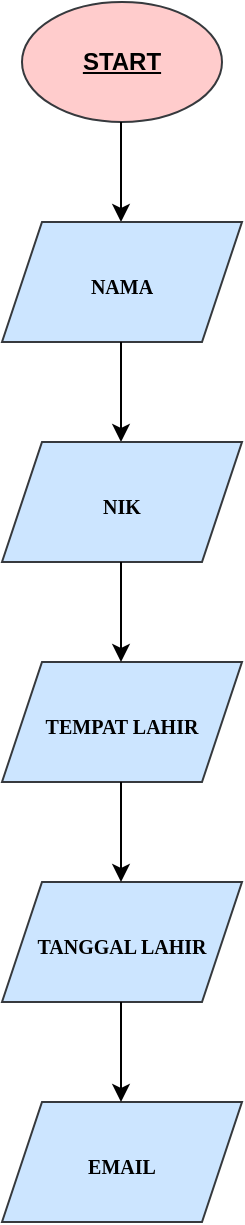 <mxfile>
    <diagram id="Xf5GsuMawc0rOy-uEA9q" name="Page-1">
        <mxGraphModel dx="339" dy="480" grid="1" gridSize="10" guides="1" tooltips="1" connect="1" arrows="1" fold="1" page="1" pageScale="1" pageWidth="850" pageHeight="1100" background="#ffffff" math="0" shadow="0">
            <root>
                <mxCell id="0"/>
                <mxCell id="1" parent="0"/>
                <mxCell id="11" value="&lt;b&gt;&lt;u&gt;&lt;font color=&quot;#000000&quot;&gt;START&lt;/font&gt;&lt;/u&gt;&lt;/b&gt;" style="ellipse;whiteSpace=wrap;html=1;fillColor=#ffcccc;strokeColor=#36393d;shadow=0;sketch=0;" vertex="1" parent="1">
                    <mxGeometry x="40" y="90" width="100" height="60" as="geometry"/>
                </mxCell>
                <mxCell id="14" value="" style="endArrow=classic;html=1;labelBackgroundColor=default;fontFamily=Times New Roman;fontSize=18;fontColor=#FDFCFF;strokeColor=#000000;" edge="1" parent="1">
                    <mxGeometry width="50" height="50" relative="1" as="geometry">
                        <mxPoint x="89.5" y="150" as="sourcePoint"/>
                        <mxPoint x="89.5" y="200" as="targetPoint"/>
                    </mxGeometry>
                </mxCell>
                <mxCell id="15" value="&lt;font style=&quot;font-size: 10px&quot;&gt;&lt;font color=&quot;#000000&quot;&gt;&lt;b&gt;NAMA&lt;/b&gt;&lt;/font&gt;&lt;br&gt;&lt;/font&gt;" style="shape=parallelogram;perimeter=parallelogramPerimeter;whiteSpace=wrap;html=1;fixedSize=1;shadow=0;sketch=0;fontFamily=Times New Roman;fontSize=18;strokeColor=#36393d;fillColor=#cce5ff;" vertex="1" parent="1">
                    <mxGeometry x="30" y="200" width="120" height="60" as="geometry"/>
                </mxCell>
                <mxCell id="17" value="" style="endArrow=classic;html=1;labelBackgroundColor=default;fontFamily=Times New Roman;fontSize=18;fontColor=#FDFCFF;strokeColor=#000000;" edge="1" parent="1">
                    <mxGeometry width="50" height="50" relative="1" as="geometry">
                        <mxPoint x="89.5" y="260" as="sourcePoint"/>
                        <mxPoint x="89.5" y="310" as="targetPoint"/>
                    </mxGeometry>
                </mxCell>
                <mxCell id="18" value="&lt;font style=&quot;font-size: 10px&quot;&gt;&lt;font color=&quot;#000000&quot;&gt;&lt;b&gt;NIK&lt;/b&gt;&lt;/font&gt;&lt;br&gt;&lt;/font&gt;" style="shape=parallelogram;perimeter=parallelogramPerimeter;whiteSpace=wrap;html=1;fixedSize=1;shadow=0;sketch=0;fontFamily=Times New Roman;fontSize=18;strokeColor=#36393d;fillColor=#cce5ff;" vertex="1" parent="1">
                    <mxGeometry x="30" y="310" width="120" height="60" as="geometry"/>
                </mxCell>
                <mxCell id="19" value="&lt;font style=&quot;font-size: 10px&quot;&gt;&lt;font color=&quot;#000000&quot;&gt;&lt;b&gt;TEMPAT LAHIR&lt;/b&gt;&lt;/font&gt;&lt;br&gt;&lt;/font&gt;" style="shape=parallelogram;perimeter=parallelogramPerimeter;whiteSpace=wrap;html=1;fixedSize=1;shadow=0;sketch=0;fontFamily=Times New Roman;fontSize=18;strokeColor=#36393d;fillColor=#cce5ff;" vertex="1" parent="1">
                    <mxGeometry x="30" y="420" width="120" height="60" as="geometry"/>
                </mxCell>
                <mxCell id="20" value="&lt;font style=&quot;font-size: 10px&quot;&gt;&lt;font color=&quot;#000000&quot;&gt;&lt;b&gt;TANGGAL LAHIR&lt;/b&gt;&lt;/font&gt;&lt;br&gt;&lt;/font&gt;" style="shape=parallelogram;perimeter=parallelogramPerimeter;whiteSpace=wrap;html=1;fixedSize=1;shadow=0;sketch=0;fontFamily=Times New Roman;fontSize=18;strokeColor=#36393d;fillColor=#cce5ff;" vertex="1" parent="1">
                    <mxGeometry x="30" y="530" width="120" height="60" as="geometry"/>
                </mxCell>
                <mxCell id="21" value="&lt;font style=&quot;font-size: 10px&quot;&gt;&lt;font color=&quot;#000000&quot;&gt;&lt;b&gt;EMAIL&lt;/b&gt;&lt;/font&gt;&lt;br&gt;&lt;/font&gt;" style="shape=parallelogram;perimeter=parallelogramPerimeter;whiteSpace=wrap;html=1;fixedSize=1;shadow=0;sketch=0;fontFamily=Times New Roman;fontSize=18;strokeColor=#36393d;fillColor=#cce5ff;" vertex="1" parent="1">
                    <mxGeometry x="30" y="640" width="120" height="60" as="geometry"/>
                </mxCell>
                <mxCell id="22" value="" style="endArrow=classic;html=1;labelBackgroundColor=default;fontFamily=Times New Roman;fontSize=18;fontColor=#FDFCFF;strokeColor=#000000;" edge="1" parent="1">
                    <mxGeometry width="50" height="50" relative="1" as="geometry">
                        <mxPoint x="89.5" y="370" as="sourcePoint"/>
                        <mxPoint x="89.5" y="420" as="targetPoint"/>
                    </mxGeometry>
                </mxCell>
                <mxCell id="23" value="" style="endArrow=classic;html=1;labelBackgroundColor=default;fontFamily=Times New Roman;fontSize=18;fontColor=#FDFCFF;strokeColor=#000000;" edge="1" parent="1">
                    <mxGeometry width="50" height="50" relative="1" as="geometry">
                        <mxPoint x="89.5" y="480" as="sourcePoint"/>
                        <mxPoint x="89.5" y="530" as="targetPoint"/>
                    </mxGeometry>
                </mxCell>
                <mxCell id="24" value="" style="endArrow=classic;html=1;labelBackgroundColor=default;fontFamily=Times New Roman;fontSize=18;fontColor=#FDFCFF;strokeColor=#000000;" edge="1" parent="1">
                    <mxGeometry width="50" height="50" relative="1" as="geometry">
                        <mxPoint x="89.5" y="590" as="sourcePoint"/>
                        <mxPoint x="89.5" y="640" as="targetPoint"/>
                    </mxGeometry>
                </mxCell>
            </root>
        </mxGraphModel>
    </diagram>
</mxfile>